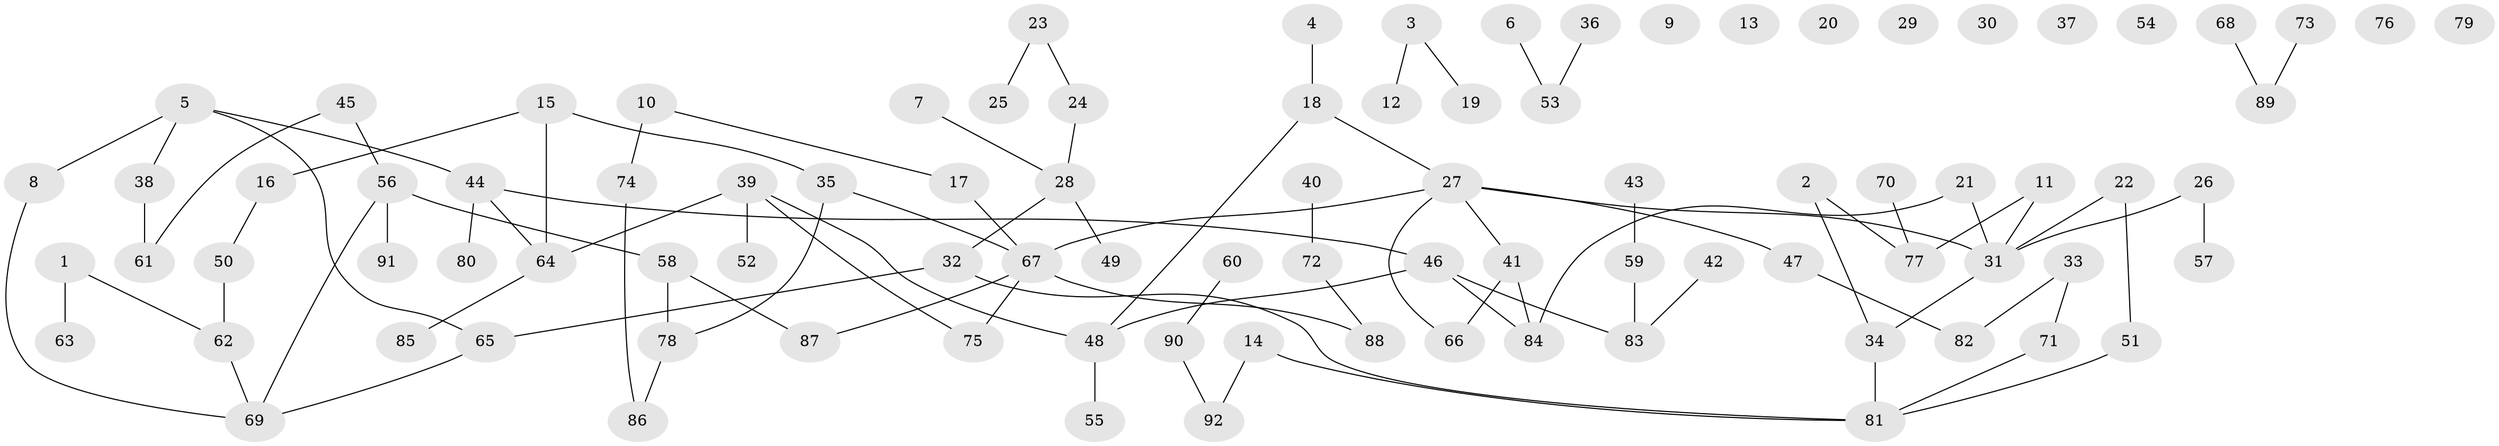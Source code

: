 // Generated by graph-tools (version 1.1) at 2025/38/03/09/25 04:38:47]
// undirected, 92 vertices, 95 edges
graph export_dot {
graph [start="1"]
  node [color=gray90,style=filled];
  1;
  2;
  3;
  4;
  5;
  6;
  7;
  8;
  9;
  10;
  11;
  12;
  13;
  14;
  15;
  16;
  17;
  18;
  19;
  20;
  21;
  22;
  23;
  24;
  25;
  26;
  27;
  28;
  29;
  30;
  31;
  32;
  33;
  34;
  35;
  36;
  37;
  38;
  39;
  40;
  41;
  42;
  43;
  44;
  45;
  46;
  47;
  48;
  49;
  50;
  51;
  52;
  53;
  54;
  55;
  56;
  57;
  58;
  59;
  60;
  61;
  62;
  63;
  64;
  65;
  66;
  67;
  68;
  69;
  70;
  71;
  72;
  73;
  74;
  75;
  76;
  77;
  78;
  79;
  80;
  81;
  82;
  83;
  84;
  85;
  86;
  87;
  88;
  89;
  90;
  91;
  92;
  1 -- 62;
  1 -- 63;
  2 -- 34;
  2 -- 77;
  3 -- 12;
  3 -- 19;
  4 -- 18;
  5 -- 8;
  5 -- 38;
  5 -- 44;
  5 -- 65;
  6 -- 53;
  7 -- 28;
  8 -- 69;
  10 -- 17;
  10 -- 74;
  11 -- 31;
  11 -- 77;
  14 -- 81;
  14 -- 92;
  15 -- 16;
  15 -- 35;
  15 -- 64;
  16 -- 50;
  17 -- 67;
  18 -- 27;
  18 -- 48;
  21 -- 31;
  21 -- 84;
  22 -- 31;
  22 -- 51;
  23 -- 24;
  23 -- 25;
  24 -- 28;
  26 -- 31;
  26 -- 57;
  27 -- 31;
  27 -- 41;
  27 -- 47;
  27 -- 66;
  27 -- 67;
  28 -- 32;
  28 -- 49;
  31 -- 34;
  32 -- 65;
  32 -- 81;
  33 -- 71;
  33 -- 82;
  34 -- 81;
  35 -- 67;
  35 -- 78;
  36 -- 53;
  38 -- 61;
  39 -- 48;
  39 -- 52;
  39 -- 64;
  39 -- 75;
  40 -- 72;
  41 -- 66;
  41 -- 84;
  42 -- 83;
  43 -- 59;
  44 -- 46;
  44 -- 64;
  44 -- 80;
  45 -- 56;
  45 -- 61;
  46 -- 48;
  46 -- 83;
  46 -- 84;
  47 -- 82;
  48 -- 55;
  50 -- 62;
  51 -- 81;
  56 -- 58;
  56 -- 69;
  56 -- 91;
  58 -- 78;
  58 -- 87;
  59 -- 83;
  60 -- 90;
  62 -- 69;
  64 -- 85;
  65 -- 69;
  67 -- 75;
  67 -- 87;
  67 -- 88;
  68 -- 89;
  70 -- 77;
  71 -- 81;
  72 -- 88;
  73 -- 89;
  74 -- 86;
  78 -- 86;
  90 -- 92;
}
